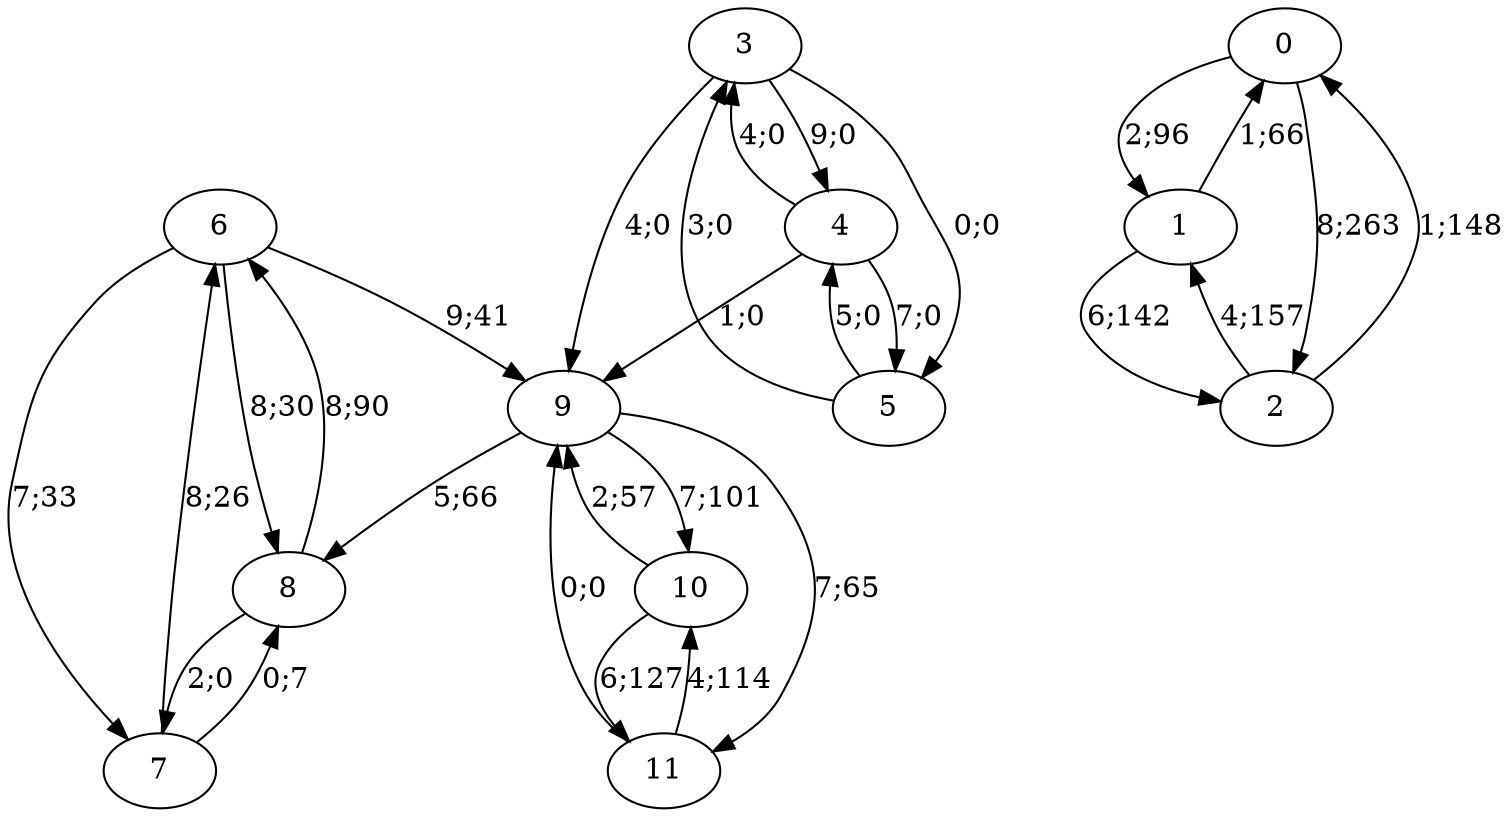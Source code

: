 digraph graph2233 {














6 -> 9 [color=black,label="9;41"]
6 -> 7 [color=black,label="7;33"]
6 -> 8 [color=black,label="8;30"]


7 -> 6 [color=black,label="8;26"]
7 -> 8 [color=black,label="0;7"]


8 -> 6 [color=black,label="8;90"]
8 -> 7 [color=black,label="2;0"]


























9 -> 8 [color=black,label="5;66"]
9 -> 10 [color=black,label="7;101"]
9 -> 11 [color=black,label="7;65"]


10 -> 9 [color=black,label="2;57"]
10 -> 11 [color=black,label="6;127"]


11 -> 9 [color=black,label="0;0"]
11 -> 10 [color=black,label="4;114"]


0 -> 1 [color=black,label="2;96"]
0 -> 2 [color=black,label="8;263"]


1 -> 0 [color=black,label="1;66"]
1 -> 2 [color=black,label="6;142"]


2 -> 0 [color=black,label="1;148"]
2 -> 1 [color=black,label="4;157"]


























3 -> 9 [color=black,label="4;0"]
3 -> 4 [color=black,label="9;0"]
3 -> 5 [color=black,label="0;0"]


4 -> 9 [color=black,label="1;0"]
4 -> 3 [color=black,label="4;0"]
4 -> 5 [color=black,label="7;0"]


5 -> 3 [color=black,label="3;0"]
5 -> 4 [color=black,label="5;0"]













}